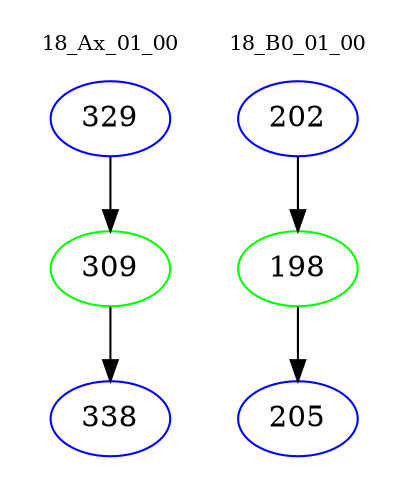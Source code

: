 digraph{
subgraph cluster_0 {
color = white
label = "18_Ax_01_00";
fontsize=10;
T0_329 [label="329", color="blue"]
T0_329 -> T0_309 [color="black"]
T0_309 [label="309", color="green"]
T0_309 -> T0_338 [color="black"]
T0_338 [label="338", color="blue"]
}
subgraph cluster_1 {
color = white
label = "18_B0_01_00";
fontsize=10;
T1_202 [label="202", color="blue"]
T1_202 -> T1_198 [color="black"]
T1_198 [label="198", color="green"]
T1_198 -> T1_205 [color="black"]
T1_205 [label="205", color="blue"]
}
}
